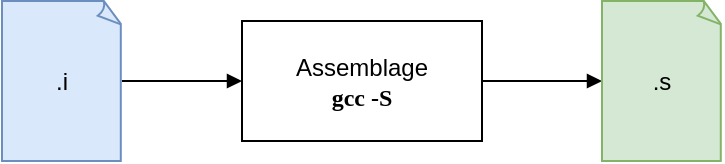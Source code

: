 <mxfile version="22.0.3" type="device">
  <diagram name="Page 1" id="Page-1">
    <mxGraphModel dx="1084" dy="926" grid="1" gridSize="10" guides="1" tooltips="1" connect="1" arrows="1" fold="1" page="1" pageScale="1" pageWidth="400" pageHeight="70" math="0" shadow="0">
      <root>
        <mxCell id="0" />
        <mxCell id="1" parent="0" />
        <UserObject label="" tags="Lien" id="32">
          <mxCell style="vsdxID=60;edgeStyle=none;startArrow=none;endArrow=block;startSize=5;endSize=5;strokeColor=#000000;spacingTop=0;spacingBottom=0;spacingLeft=0;spacingRight=0;verticalAlign=middle;html=1;labelBackgroundColor=#ffffff;rounded=0;" parent="1" source="5N89hjSIK9IrrvgTw9UO-34" target="zOPgCvn7CKchWAFiJJU7-35" edge="1">
            <mxGeometry relative="1" as="geometry">
              <mxPoint x="-1" as="offset" />
              <Array as="points" />
              <mxPoint x="550" y="68.631" as="targetPoint" />
              <mxPoint x="468" y="69" as="sourcePoint" />
            </mxGeometry>
          </mxCell>
        </UserObject>
        <UserObject label="" tags="Lien" id="33">
          <mxCell style="vsdxID=59;edgeStyle=none;startArrow=none;endArrow=block;startSize=5;endSize=5;strokeColor=#000000;spacingTop=0;spacingBottom=0;spacingLeft=0;spacingRight=0;verticalAlign=middle;html=1;labelBackgroundColor=#ffffff;rounded=0;exitX=1;exitY=0.5;exitDx=0;exitDy=0;exitPerimeter=0;" parent="1" source="zOPgCvn7CKchWAFiJJU7-34" target="5N89hjSIK9IrrvgTw9UO-34" edge="1">
            <mxGeometry relative="1" as="geometry">
              <mxPoint x="-1" as="offset" />
              <Array as="points" />
              <mxPoint x="258" y="68.634" as="sourcePoint" />
              <mxPoint x="337" y="69" as="targetPoint" />
            </mxGeometry>
          </mxCell>
        </UserObject>
        <UserObject label="" tags="Diagramme_de_flux Lien" id="34">
          <mxCell parent="1" vertex="1" visible="0">
            <mxGeometry as="geometry" />
          </mxCell>
        </UserObject>
        <mxCell id="zOPgCvn7CKchWAFiJJU7-34" value=".i" style="whiteSpace=wrap;html=1;shape=mxgraph.basic.document;fillColor=#dae8fc;strokeColor=#6c8ebf;" parent="1" vertex="1">
          <mxGeometry x="220" y="29.5" width="60" height="80" as="geometry" />
        </mxCell>
        <mxCell id="zOPgCvn7CKchWAFiJJU7-35" value=".s" style="whiteSpace=wrap;html=1;shape=mxgraph.basic.document;fillColor=#d5e8d4;strokeColor=#82b366;" parent="1" vertex="1">
          <mxGeometry x="520" y="29.5" width="60" height="80" as="geometry" />
        </mxCell>
        <mxCell id="5N89hjSIK9IrrvgTw9UO-34" value="Assemblage&lt;br&gt;&lt;font face=&quot;Lucida Console&quot;&gt;&lt;b&gt;gcc -S&lt;/b&gt;&lt;/font&gt;" style="rounded=0;whiteSpace=wrap;html=1;" vertex="1" parent="1">
          <mxGeometry x="340" y="39.5" width="120" height="60" as="geometry" />
        </mxCell>
      </root>
    </mxGraphModel>
  </diagram>
</mxfile>
